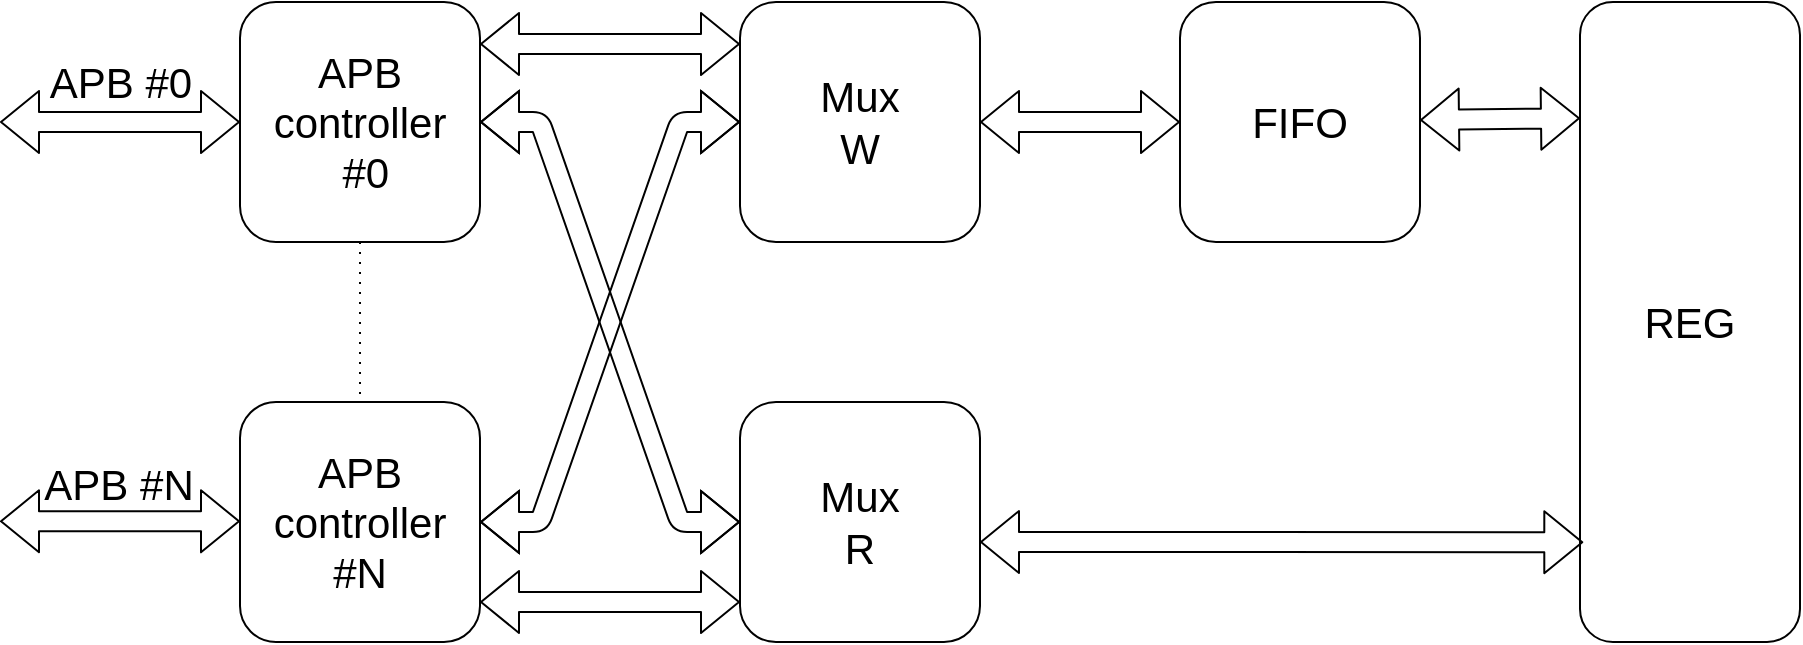 <mxfile version="13.0.3" type="device"><diagram id="YHVjEfs4Vc3GVQmFLSiU" name="Page-1"><mxGraphModel dx="525" dy="401" grid="1" gridSize="10" guides="1" tooltips="1" connect="1" arrows="1" fold="1" page="1" pageScale="1" pageWidth="827" pageHeight="1169" math="0" shadow="0"><root><mxCell id="0"/><mxCell id="1" parent="0"/><mxCell id="NOVlDiOkKxYNJ4yIo8yf-5" style="edgeStyle=orthogonalEdgeStyle;rounded=0;orthogonalLoop=1;jettySize=auto;html=1;exitX=0.5;exitY=1;exitDx=0;exitDy=0;entryX=0.5;entryY=0;entryDx=0;entryDy=0;strokeWidth=1;fontSize=21;endArrow=none;endFill=0;dashed=1;dashPattern=1 4;" edge="1" parent="1" source="NOVlDiOkKxYNJ4yIo8yf-1" target="NOVlDiOkKxYNJ4yIo8yf-2"><mxGeometry relative="1" as="geometry"/></mxCell><mxCell id="NOVlDiOkKxYNJ4yIo8yf-1" value="APB&lt;br&gt;controller&lt;br&gt;&amp;nbsp;#0" style="rounded=1;whiteSpace=wrap;html=1;fontSize=21;" vertex="1" parent="1"><mxGeometry x="130" y="160" width="120" height="120" as="geometry"/></mxCell><mxCell id="NOVlDiOkKxYNJ4yIo8yf-2" value="APB &lt;br&gt;controller&lt;br&gt;#N" style="rounded=1;whiteSpace=wrap;html=1;fontSize=21;" vertex="1" parent="1"><mxGeometry x="130" y="360" width="120" height="120" as="geometry"/></mxCell><mxCell id="NOVlDiOkKxYNJ4yIo8yf-7" value="" style="shape=flexArrow;endArrow=classic;startArrow=classic;html=1;strokeWidth=1;fontSize=21;" edge="1" parent="1"><mxGeometry width="50" height="50" relative="1" as="geometry"><mxPoint x="10" y="220" as="sourcePoint"/><mxPoint x="130" y="220" as="targetPoint"/></mxGeometry></mxCell><mxCell id="NOVlDiOkKxYNJ4yIo8yf-22" value="APB #0" style="edgeLabel;html=1;align=center;verticalAlign=middle;resizable=0;points=[];fontSize=21;" vertex="1" connectable="0" parent="NOVlDiOkKxYNJ4yIo8yf-7"><mxGeometry x="-0.314" y="-3" relative="1" as="geometry"><mxPoint x="19.05" y="-23" as="offset"/></mxGeometry></mxCell><mxCell id="NOVlDiOkKxYNJ4yIo8yf-8" value="" style="shape=flexArrow;endArrow=classic;startArrow=classic;html=1;strokeWidth=1;fontSize=21;" edge="1" parent="1"><mxGeometry width="50" height="50" relative="1" as="geometry"><mxPoint x="10" y="419.66" as="sourcePoint"/><mxPoint x="130" y="419.66" as="targetPoint"/></mxGeometry></mxCell><mxCell id="NOVlDiOkKxYNJ4yIo8yf-10" value="Mux&lt;br&gt;W" style="rounded=1;whiteSpace=wrap;html=1;fontSize=21;" vertex="1" parent="1"><mxGeometry x="380" y="160" width="120" height="120" as="geometry"/></mxCell><mxCell id="NOVlDiOkKxYNJ4yIo8yf-11" value="Mux&lt;br&gt;R" style="rounded=1;whiteSpace=wrap;html=1;fontSize=21;" vertex="1" parent="1"><mxGeometry x="380" y="360" width="120" height="120" as="geometry"/></mxCell><mxCell id="NOVlDiOkKxYNJ4yIo8yf-13" value="" style="shape=flexArrow;endArrow=classic;html=1;strokeWidth=1;fontSize=21;entryX=0;entryY=0.5;entryDx=0;entryDy=0;startArrow=block;" edge="1" parent="1"><mxGeometry width="50" height="50" relative="1" as="geometry"><mxPoint x="250" y="181" as="sourcePoint"/><mxPoint x="380" y="181" as="targetPoint"/></mxGeometry></mxCell><mxCell id="NOVlDiOkKxYNJ4yIo8yf-14" value="" style="shape=flexArrow;endArrow=classic;html=1;strokeWidth=1;fontSize=21;entryX=0;entryY=0.5;entryDx=0;entryDy=0;startArrow=block;" edge="1" parent="1"><mxGeometry width="50" height="50" relative="1" as="geometry"><mxPoint x="250" y="460.0" as="sourcePoint"/><mxPoint x="380" y="460.0" as="targetPoint"/></mxGeometry></mxCell><mxCell id="NOVlDiOkKxYNJ4yIo8yf-15" value="" style="shape=flexArrow;endArrow=classic;startArrow=classic;html=1;strokeWidth=1;fontSize=21;entryX=0;entryY=0.5;entryDx=0;entryDy=0;exitX=1;exitY=0.5;exitDx=0;exitDy=0;edgeStyle=entityRelationEdgeStyle;" edge="1" parent="1" source="NOVlDiOkKxYNJ4yIo8yf-2" target="NOVlDiOkKxYNJ4yIo8yf-10"><mxGeometry width="50" height="50" relative="1" as="geometry"><mxPoint x="290" y="350" as="sourcePoint"/><mxPoint x="340" y="300" as="targetPoint"/></mxGeometry></mxCell><mxCell id="NOVlDiOkKxYNJ4yIo8yf-16" value="" style="shape=flexArrow;endArrow=classic;startArrow=classic;html=1;strokeWidth=1;fontSize=21;entryX=0;entryY=0.5;entryDx=0;entryDy=0;exitX=1;exitY=0.5;exitDx=0;exitDy=0;edgeStyle=entityRelationEdgeStyle;" edge="1" parent="1" source="NOVlDiOkKxYNJ4yIo8yf-1" target="NOVlDiOkKxYNJ4yIo8yf-11"><mxGeometry width="50" height="50" relative="1" as="geometry"><mxPoint x="260" y="280" as="sourcePoint"/><mxPoint x="310" y="230" as="targetPoint"/></mxGeometry></mxCell><mxCell id="NOVlDiOkKxYNJ4yIo8yf-17" value="FIFO" style="rounded=1;whiteSpace=wrap;html=1;fontSize=21;" vertex="1" parent="1"><mxGeometry x="600" y="160" width="120" height="120" as="geometry"/></mxCell><mxCell id="NOVlDiOkKxYNJ4yIo8yf-18" value="" style="shape=flexArrow;endArrow=classic;startArrow=classic;html=1;strokeWidth=1;fontSize=21;exitX=1;exitY=0.5;exitDx=0;exitDy=0;" edge="1" parent="1" source="NOVlDiOkKxYNJ4yIo8yf-10"><mxGeometry width="50" height="50" relative="1" as="geometry"><mxPoint x="550" y="270" as="sourcePoint"/><mxPoint x="600" y="220" as="targetPoint"/></mxGeometry></mxCell><mxCell id="NOVlDiOkKxYNJ4yIo8yf-19" value="REG" style="rounded=1;whiteSpace=wrap;html=1;fontSize=21;" vertex="1" parent="1"><mxGeometry x="800" y="160" width="110" height="320" as="geometry"/></mxCell><mxCell id="NOVlDiOkKxYNJ4yIo8yf-20" value="" style="shape=flexArrow;endArrow=classic;startArrow=classic;html=1;strokeWidth=1;fontSize=21;entryX=0;entryY=0.216;entryDx=0;entryDy=0;entryPerimeter=0;" edge="1" parent="1"><mxGeometry width="50" height="50" relative="1" as="geometry"><mxPoint x="720" y="219" as="sourcePoint"/><mxPoint x="800" y="218.12" as="targetPoint"/></mxGeometry></mxCell><mxCell id="NOVlDiOkKxYNJ4yIo8yf-21" value="" style="shape=flexArrow;endArrow=classic;startArrow=classic;html=1;strokeWidth=1;fontSize=21;entryX=0.015;entryY=0.844;entryDx=0;entryDy=0;entryPerimeter=0;" edge="1" parent="1" target="NOVlDiOkKxYNJ4yIo8yf-19"><mxGeometry width="50" height="50" relative="1" as="geometry"><mxPoint x="500" y="430" as="sourcePoint"/><mxPoint x="550" y="380" as="targetPoint"/></mxGeometry></mxCell><mxCell id="NOVlDiOkKxYNJ4yIo8yf-23" value="APB #N" style="edgeLabel;html=1;align=center;verticalAlign=middle;resizable=0;points=[];fontSize=21;" vertex="1" connectable="0" parent="1"><mxGeometry x="50.002" y="424" as="geometry"><mxPoint x="19.05" y="-23" as="offset"/></mxGeometry></mxCell></root></mxGraphModel></diagram></mxfile>